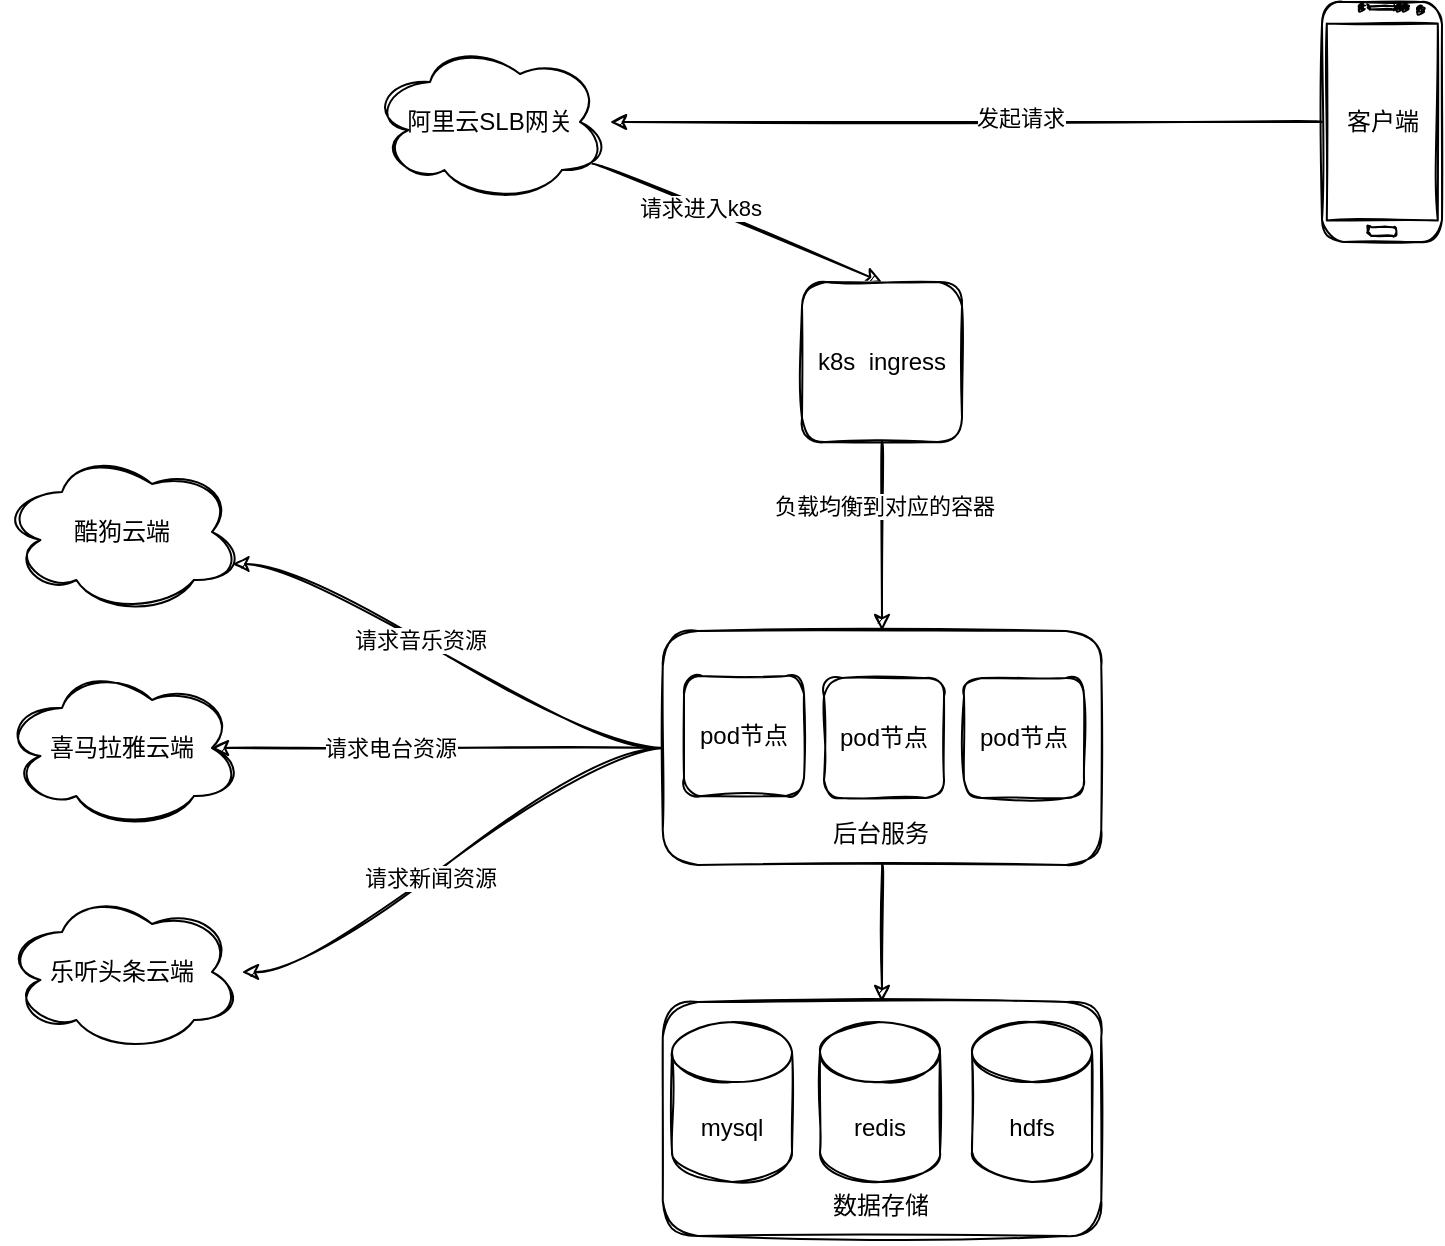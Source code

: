 <mxfile version="14.9.7" type="github">
  <diagram id="_sArZe5SB0jZ-b1mPrKc" name="Page-1">
    <mxGraphModel dx="1038" dy="633" grid="1" gridSize="10" guides="1" tooltips="1" connect="1" arrows="1" fold="1" page="1" pageScale="1" pageWidth="827" pageHeight="1169" background="none" math="0" shadow="0">
      <root>
        <object label="" id="0">
          <mxCell />
        </object>
        <mxCell id="1" parent="0" />
        <mxCell id="hNJOakt_orGPmykf1YCL-22" value="&lt;br&gt;&lt;br&gt;&lt;br&gt;&lt;br&gt;&lt;br&gt;&lt;br&gt;&lt;p&gt;数据存储&lt;/p&gt;" style="whiteSpace=wrap;html=1;align=center;rounded=1;sketch=1;" vertex="1" parent="1">
          <mxGeometry x="380.38" y="560" width="219.25" height="117" as="geometry" />
        </mxCell>
        <mxCell id="hNJOakt_orGPmykf1YCL-23" style="edgeStyle=none;orthogonalLoop=1;jettySize=auto;html=1;entryX=0.5;entryY=0;entryDx=0;entryDy=0;curved=1;sketch=1;" edge="1" parent="1" source="hNJOakt_orGPmykf1YCL-18" target="hNJOakt_orGPmykf1YCL-22">
          <mxGeometry relative="1" as="geometry" />
        </mxCell>
        <mxCell id="hNJOakt_orGPmykf1YCL-18" value="&lt;br&gt;&lt;br&gt;&lt;br&gt;&lt;br&gt;&lt;br&gt;&lt;br&gt;&lt;p&gt;后台服务&lt;/p&gt;" style="whiteSpace=wrap;html=1;align=center;rounded=1;sketch=1;" vertex="1" parent="1">
          <mxGeometry x="380.38" y="374.5" width="219.25" height="117" as="geometry" />
        </mxCell>
        <mxCell id="qT79wReTc2BzCnjX6Th7-10" style="edgeStyle=entityRelationEdgeStyle;orthogonalLoop=1;jettySize=auto;html=1;entryX=0.96;entryY=0.7;entryDx=0;entryDy=0;entryPerimeter=0;curved=1;sketch=1;" parent="1" source="hNJOakt_orGPmykf1YCL-18" target="qT79wReTc2BzCnjX6Th7-7" edge="1">
          <mxGeometry relative="1" as="geometry">
            <mxPoint x="434" y="440" as="sourcePoint" />
          </mxGeometry>
        </mxCell>
        <mxCell id="qT79wReTc2BzCnjX6Th7-14" value="请求音乐资源" style="edgeLabel;html=1;align=center;verticalAlign=middle;resizable=0;points=[];rounded=1;sketch=1;" parent="qT79wReTc2BzCnjX6Th7-10" vertex="1" connectable="0">
          <mxGeometry x="0.133" relative="1" as="geometry">
            <mxPoint as="offset" />
          </mxGeometry>
        </mxCell>
        <mxCell id="qT79wReTc2BzCnjX6Th7-11" style="edgeStyle=entityRelationEdgeStyle;orthogonalLoop=1;jettySize=auto;html=1;entryX=0.875;entryY=0.5;entryDx=0;entryDy=0;entryPerimeter=0;curved=1;sketch=1;" parent="1" source="hNJOakt_orGPmykf1YCL-18" target="qT79wReTc2BzCnjX6Th7-8" edge="1">
          <mxGeometry relative="1" as="geometry">
            <mxPoint x="434" y="440" as="sourcePoint" />
          </mxGeometry>
        </mxCell>
        <mxCell id="qT79wReTc2BzCnjX6Th7-15" value="请求电台资源" style="edgeLabel;html=1;align=center;verticalAlign=middle;resizable=0;points=[];rounded=1;sketch=1;" parent="qT79wReTc2BzCnjX6Th7-11" vertex="1" connectable="0">
          <mxGeometry x="0.212" relative="1" as="geometry">
            <mxPoint as="offset" />
          </mxGeometry>
        </mxCell>
        <mxCell id="qT79wReTc2BzCnjX6Th7-12" style="edgeStyle=entityRelationEdgeStyle;orthogonalLoop=1;jettySize=auto;html=1;curved=1;sketch=1;" parent="1" source="hNJOakt_orGPmykf1YCL-18" target="qT79wReTc2BzCnjX6Th7-9" edge="1">
          <mxGeometry relative="1" as="geometry">
            <mxPoint x="434" y="440" as="sourcePoint" />
          </mxGeometry>
        </mxCell>
        <mxCell id="qT79wReTc2BzCnjX6Th7-16" value="请求新闻资源" style="edgeLabel;html=1;align=center;verticalAlign=middle;resizable=0;points=[];rounded=1;sketch=1;" parent="qT79wReTc2BzCnjX6Th7-12" vertex="1" connectable="0">
          <mxGeometry x="0.112" relative="1" as="geometry">
            <mxPoint y="1" as="offset" />
          </mxGeometry>
        </mxCell>
        <mxCell id="qT79wReTc2BzCnjX6Th7-7" value="酷狗云端" style="ellipse;shape=cloud;whiteSpace=wrap;html=1;rounded=1;sketch=1;" parent="1" vertex="1">
          <mxGeometry x="50" y="285" width="120" height="80" as="geometry" />
        </mxCell>
        <mxCell id="qT79wReTc2BzCnjX6Th7-8" value="喜马拉雅云端" style="ellipse;shape=cloud;whiteSpace=wrap;html=1;rounded=1;sketch=1;" parent="1" vertex="1">
          <mxGeometry x="50" y="393" width="120" height="80" as="geometry" />
        </mxCell>
        <mxCell id="qT79wReTc2BzCnjX6Th7-9" value="乐听头条云端" style="ellipse;shape=cloud;whiteSpace=wrap;html=1;rounded=1;sketch=1;" parent="1" vertex="1">
          <mxGeometry x="50" y="505" width="120" height="80" as="geometry" />
        </mxCell>
        <mxCell id="qT79wReTc2BzCnjX6Th7-17" value="mysql" style="shape=cylinder3;whiteSpace=wrap;html=1;boundedLbl=1;backgroundOutline=1;size=15;rounded=1;sketch=1;" parent="1" vertex="1">
          <mxGeometry x="385.01" y="570" width="60" height="80" as="geometry" />
        </mxCell>
        <mxCell id="qT79wReTc2BzCnjX6Th7-18" value="redis" style="shape=cylinder3;whiteSpace=wrap;html=1;boundedLbl=1;backgroundOutline=1;size=15;rounded=1;sketch=1;" parent="1" vertex="1">
          <mxGeometry x="459.01" y="570" width="60" height="80" as="geometry" />
        </mxCell>
        <mxCell id="qT79wReTc2BzCnjX6Th7-20" value="hdfs" style="shape=cylinder3;whiteSpace=wrap;html=1;boundedLbl=1;backgroundOutline=1;size=15;rounded=1;sketch=1;" parent="1" vertex="1">
          <mxGeometry x="535.01" y="570" width="60" height="80" as="geometry" />
        </mxCell>
        <mxCell id="hNJOakt_orGPmykf1YCL-12" style="edgeStyle=none;orthogonalLoop=1;jettySize=auto;html=1;entryX=0.5;entryY=0;entryDx=0;entryDy=0;curved=1;sketch=1;" edge="1" parent="1" source="qT79wReTc2BzCnjX6Th7-22" target="qT79wReTc2BzCnjX6Th7-25">
          <mxGeometry relative="1" as="geometry" />
        </mxCell>
        <mxCell id="hNJOakt_orGPmykf1YCL-15" value="请求进入k8s" style="edgeLabel;html=1;align=center;verticalAlign=middle;resizable=0;points=[];rounded=1;sketch=1;" vertex="1" connectable="0" parent="hNJOakt_orGPmykf1YCL-12">
          <mxGeometry x="-0.259" relative="1" as="geometry">
            <mxPoint as="offset" />
          </mxGeometry>
        </mxCell>
        <mxCell id="qT79wReTc2BzCnjX6Th7-22" value="阿里云SLB网关" style="ellipse;shape=cloud;whiteSpace=wrap;html=1;rounded=1;sketch=1;" parent="1" vertex="1">
          <mxGeometry x="234" y="80" width="120" height="80" as="geometry" />
        </mxCell>
        <mxCell id="hNJOakt_orGPmykf1YCL-14" style="edgeStyle=none;orthogonalLoop=1;jettySize=auto;html=1;curved=1;sketch=1;" edge="1" parent="1" source="qT79wReTc2BzCnjX6Th7-25" target="hNJOakt_orGPmykf1YCL-18">
          <mxGeometry relative="1" as="geometry">
            <mxPoint x="490.04" y="407.04" as="targetPoint" />
          </mxGeometry>
        </mxCell>
        <mxCell id="hNJOakt_orGPmykf1YCL-16" value="负载均衡到对应的容器" style="edgeLabel;html=1;align=center;verticalAlign=middle;resizable=0;points=[];rounded=1;sketch=1;" vertex="1" connectable="0" parent="hNJOakt_orGPmykf1YCL-14">
          <mxGeometry x="-0.323" y="1" relative="1" as="geometry">
            <mxPoint as="offset" />
          </mxGeometry>
        </mxCell>
        <mxCell id="qT79wReTc2BzCnjX6Th7-25" value="k8s&amp;nbsp; ingress" style="whiteSpace=wrap;html=1;aspect=fixed;rounded=1;sketch=1;" parent="1" vertex="1">
          <mxGeometry x="450" y="200" width="80" height="80" as="geometry" />
        </mxCell>
        <mxCell id="hNJOakt_orGPmykf1YCL-3" style="edgeStyle=orthogonalEdgeStyle;orthogonalLoop=1;jettySize=auto;html=1;noJump=0;curved=1;sketch=1;" edge="1" parent="1" source="hNJOakt_orGPmykf1YCL-1" target="qT79wReTc2BzCnjX6Th7-22">
          <mxGeometry relative="1" as="geometry" />
        </mxCell>
        <mxCell id="hNJOakt_orGPmykf1YCL-4" value="发起请求" style="edgeLabel;html=1;align=center;verticalAlign=middle;resizable=0;points=[];rounded=1;sketch=1;" vertex="1" connectable="0" parent="hNJOakt_orGPmykf1YCL-3">
          <mxGeometry x="-0.148" y="-2" relative="1" as="geometry">
            <mxPoint as="offset" />
          </mxGeometry>
        </mxCell>
        <mxCell id="hNJOakt_orGPmykf1YCL-1" value="" style="verticalLabelPosition=bottom;verticalAlign=top;html=1;shadow=0;dashed=0;strokeWidth=1;shape=mxgraph.android.phone2;rounded=1;sketch=1;" vertex="1" parent="1">
          <mxGeometry x="710" y="60" width="60" height="120" as="geometry" />
        </mxCell>
        <mxCell id="hNJOakt_orGPmykf1YCL-5" value="客户端" style="text;html=1;align=center;verticalAlign=middle;resizable=0;points=[];autosize=1;strokeColor=none;rounded=1;sketch=1;" vertex="1" parent="1">
          <mxGeometry x="715" y="110" width="50" height="20" as="geometry" />
        </mxCell>
        <mxCell id="hNJOakt_orGPmykf1YCL-17" value="pod节点" style="whiteSpace=wrap;html=1;rounded=1;sketch=1;" vertex="1" parent="1">
          <mxGeometry x="391" y="397" width="60" height="60" as="geometry" />
        </mxCell>
        <mxCell id="hNJOakt_orGPmykf1YCL-19" value="pod节点" style="whiteSpace=wrap;html=1;rounded=1;sketch=1;" vertex="1" parent="1">
          <mxGeometry x="461" y="398" width="60" height="60" as="geometry" />
        </mxCell>
        <mxCell id="hNJOakt_orGPmykf1YCL-20" value="pod节点" style="whiteSpace=wrap;html=1;rounded=1;sketch=1;" vertex="1" parent="1">
          <mxGeometry x="531" y="398" width="60" height="60" as="geometry" />
        </mxCell>
      </root>
    </mxGraphModel>
  </diagram>
</mxfile>
